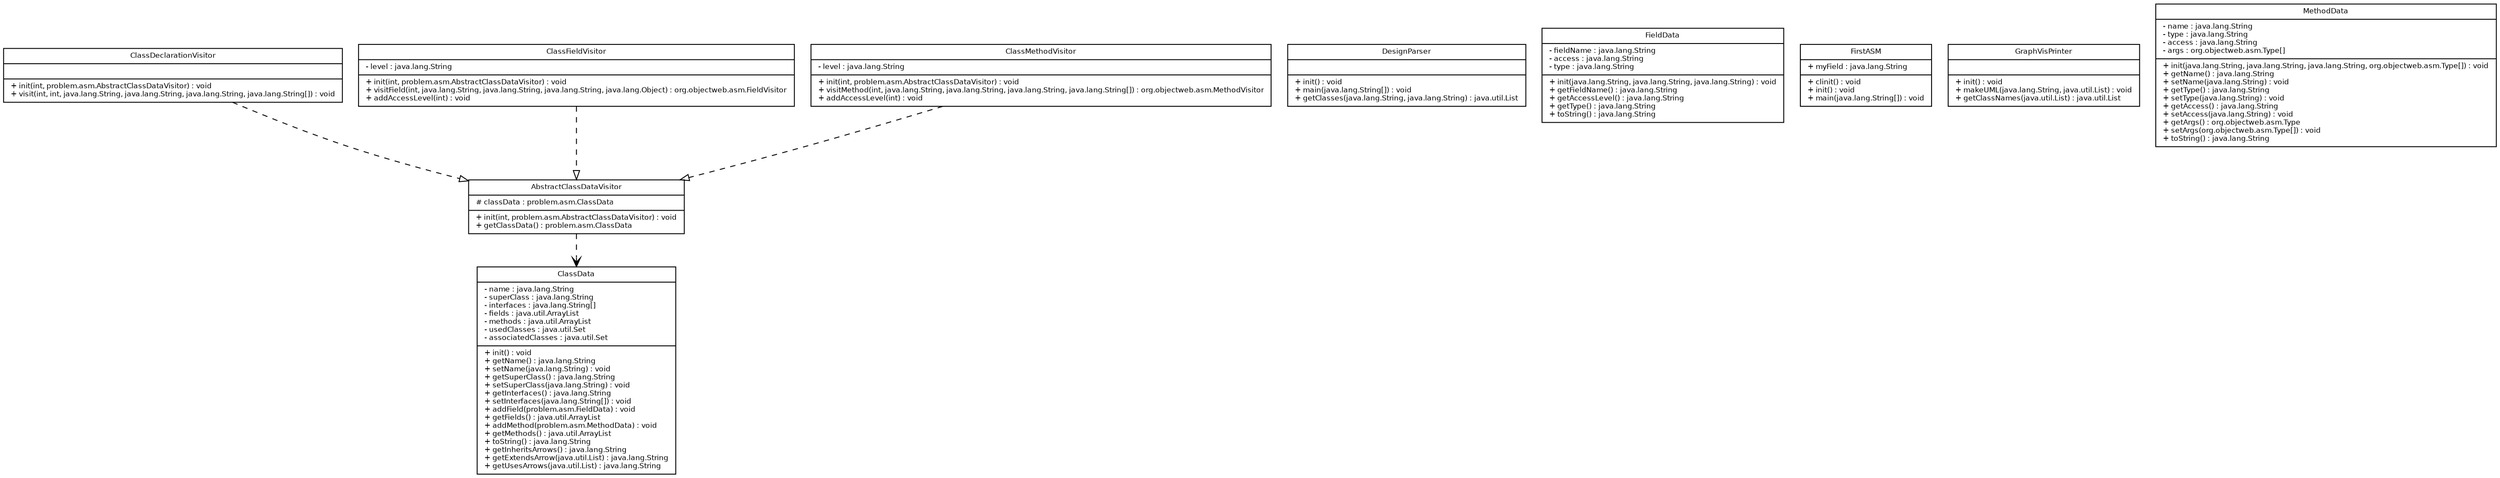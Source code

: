 digraph G {
fontname = " Bitstream Vera San"
fontsize =8
node [
fontname = "Bitstream Vera Sans"
fontsize =8
shape = "record"]
edge [
fontname = "Bitstream Vera Sans"
fontsize =8
]
AbstractClassDataVisitor [
label = "{AbstractClassDataVisitor|# classData : problem.asm.ClassData\l|+ init(int, problem.asm.AbstractClassDataVisitor) : void\l+ getClassData() : problem.asm.ClassData\l}"
]
edge [ 
arrowhead = "vee"
style = "dashed"
]
AbstractClassDataVisitor -> ClassData
ClassData [
label = "{ClassData|- name : java.lang.String\l- superClass : java.lang.String\l- interfaces : java.lang.String[]\l- fields : java.util.ArrayList\l- methods : java.util.ArrayList\l- usedClasses : java.util.Set\l- associatedClasses : java.util.Set\l|+ init() : void\l+ getName() : java.lang.String\l+ setName(java.lang.String) : void\l+ getSuperClass() : java.lang.String\l+ setSuperClass(java.lang.String) : void\l+ getInterfaces() : java.lang.String\l+ setInterfaces(java.lang.String[]) : void\l+ addField(problem.asm.FieldData) : void\l+ getFields() : java.util.ArrayList\l+ addMethod(problem.asm.MethodData) : void\l+ getMethods() : java.util.ArrayList\l+ toString() : java.lang.String\l+ getInheritsArrows() : java.lang.String\l+ getExtendsArrow(java.util.List) : java.lang.String\l+ getUsesArrows(java.util.List) : java.lang.String\l}"
]
edge [ 
arrowhead = "vee"
style = "dashed"
]
ClassDeclarationVisitor [
label = "{ClassDeclarationVisitor||+ init(int, problem.asm.AbstractClassDataVisitor) : void\l+ visit(int, int, java.lang.String, java.lang.String, java.lang.String, java.lang.String[]) : void\l}"
]
edge [ 
arrowhead = "empty"
]
ClassDeclarationVisitor -> AbstractClassDataVisitor
edge [ 
arrowhead = "vee"
style = "dashed"
]
ClassFieldVisitor [
label = "{ClassFieldVisitor|- level : java.lang.String\l|+ init(int, problem.asm.AbstractClassDataVisitor) : void\l+ visitField(int, java.lang.String, java.lang.String, java.lang.String, java.lang.Object) : org.objectweb.asm.FieldVisitor\l+ addAccessLevel(int) : void\l}"
]
edge [ 
arrowhead = "empty"
]
ClassFieldVisitor -> AbstractClassDataVisitor
edge [ 
arrowhead = "vee"
style = "dashed"
]
ClassMethodVisitor [
label = "{ClassMethodVisitor|- level : java.lang.String\l|+ init(int, problem.asm.AbstractClassDataVisitor) : void\l+ visitMethod(int, java.lang.String, java.lang.String, java.lang.String, java.lang.String[]) : org.objectweb.asm.MethodVisitor\l+ addAccessLevel(int) : void\l}"
]
edge [ 
arrowhead = "empty"
]
ClassMethodVisitor -> AbstractClassDataVisitor
edge [ 
arrowhead = "vee"
style = "dashed"
]
DesignParser [
label = "{DesignParser||+ init() : void\l+ main(java.lang.String[]) : void\l+ getClasses(java.lang.String, java.lang.String) : java.util.List\l}"
]
edge [ 
arrowhead = "vee"
style = "dashed"
]
FieldData [
label = "{FieldData|- fieldName : java.lang.String\l- access : java.lang.String\l- type : java.lang.String\l|+ init(java.lang.String, java.lang.String, java.lang.String) : void\l+ getFieldName() : java.lang.String\l+ getAccessLevel() : java.lang.String\l+ getType() : java.lang.String\l+ toString() : java.lang.String\l}"
]
edge [ 
arrowhead = "vee"
style = "dashed"
]
FirstASM [
label = "{FirstASM|+ myField : java.lang.String\l|+ clinit() : void\l+ init() : void\l+ main(java.lang.String[]) : void\l}"
]
edge [ 
arrowhead = "vee"
style = "dashed"
]
GraphVisPrinter [
label = "{GraphVisPrinter||+ init() : void\l+ makeUML(java.lang.String, java.util.List) : void\l+ getClassNames(java.util.List) : java.util.List\l}"
]
edge [ 
arrowhead = "vee"
style = "dashed"
]
MethodData [
label = "{MethodData|- name : java.lang.String\l- type : java.lang.String\l- access : java.lang.String\l- args : org.objectweb.asm.Type[]\l|+ init(java.lang.String, java.lang.String, java.lang.String, org.objectweb.asm.Type[]) : void\l+ getName() : java.lang.String\l+ setName(java.lang.String) : void\l+ getType() : java.lang.String\l+ setType(java.lang.String) : void\l+ getAccess() : java.lang.String\l+ setAccess(java.lang.String) : void\l+ getArgs() : org.objectweb.asm.Type\l+ setArgs(org.objectweb.asm.Type[]) : void\l+ toString() : java.lang.String\l}"
]
edge [ 
arrowhead = "vee"
style = "dashed"
]
}
